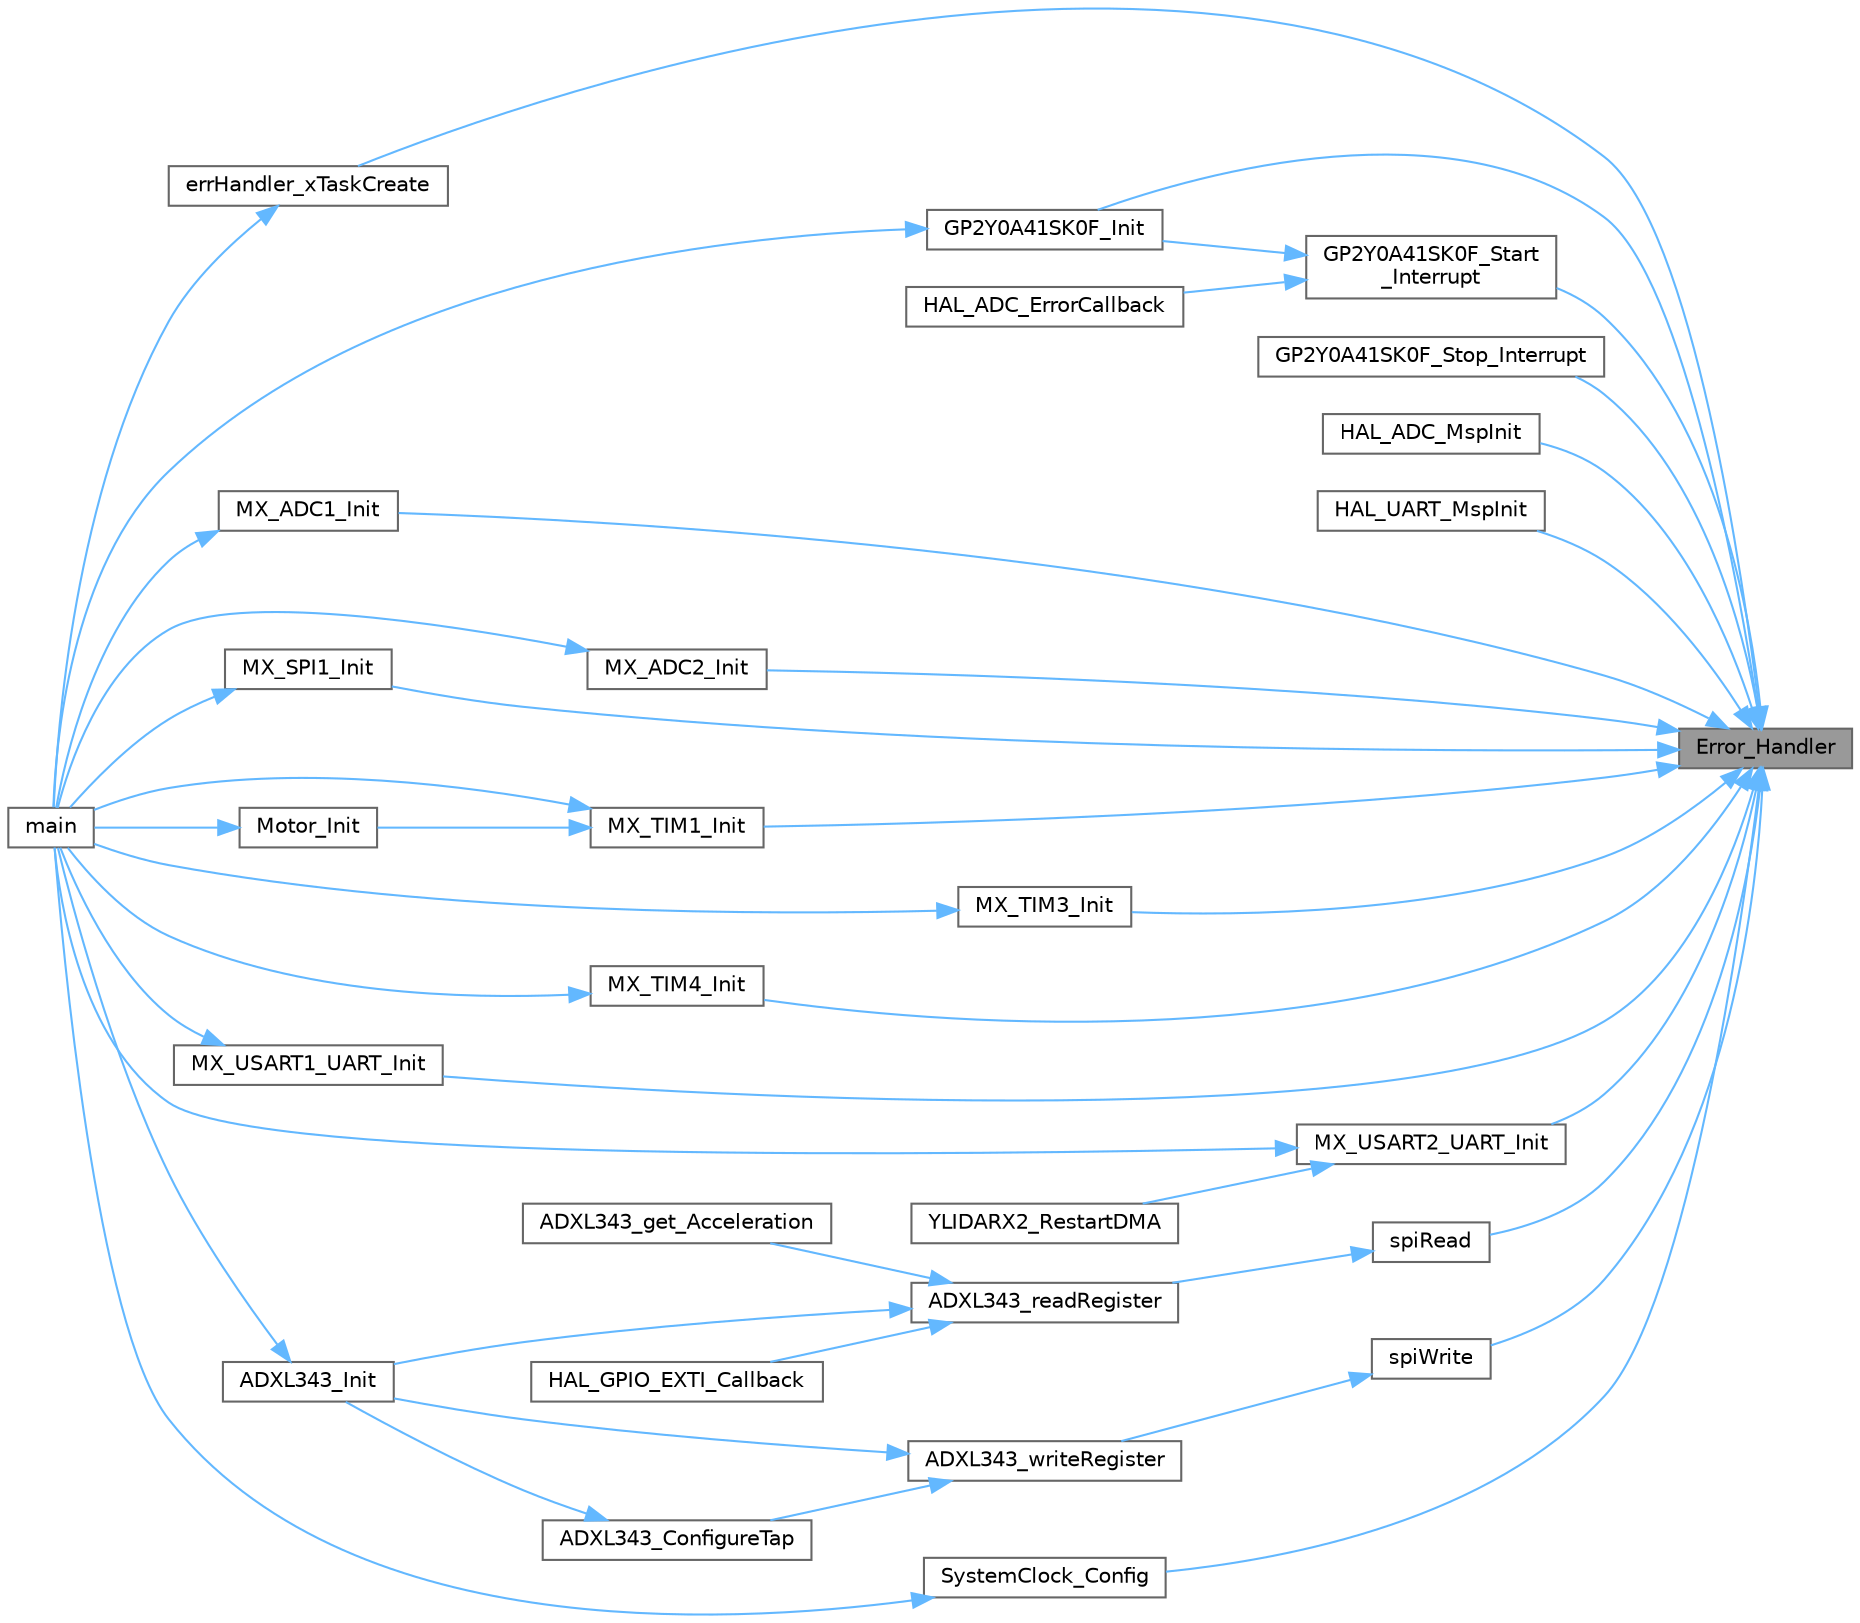 digraph "Error_Handler"
{
 // LATEX_PDF_SIZE
  bgcolor="transparent";
  edge [fontname=Helvetica,fontsize=10,labelfontname=Helvetica,labelfontsize=10];
  node [fontname=Helvetica,fontsize=10,shape=box,height=0.2,width=0.4];
  rankdir="RL";
  Node1 [id="Node000001",label="Error_Handler",height=0.2,width=0.4,color="gray40", fillcolor="grey60", style="filled", fontcolor="black",tooltip="This function is executed in case of error occurrence."];
  Node1 -> Node2 [id="edge43_Node000001_Node000002",dir="back",color="steelblue1",style="solid",tooltip=" "];
  Node2 [id="Node000002",label="errHandler_xTaskCreate",height=0.2,width=0.4,color="grey40", fillcolor="white", style="filled",URL="$main_8c.html#aa78a978fbd2432d86e6dd4b572b368af",tooltip="Handles errors during task creation."];
  Node2 -> Node3 [id="edge44_Node000002_Node000003",dir="back",color="steelblue1",style="solid",tooltip=" "];
  Node3 [id="Node000003",label="main",height=0.2,width=0.4,color="grey40", fillcolor="white", style="filled",URL="$main_8c.html#a840291bc02cba5474a4cb46a9b9566fe",tooltip="The application entry point."];
  Node1 -> Node4 [id="edge45_Node000001_Node000004",dir="back",color="steelblue1",style="solid",tooltip=" "];
  Node4 [id="Node000004",label="GP2Y0A41SK0F_Init",height=0.2,width=0.4,color="grey40", fillcolor="white", style="filled",URL="$driver__GP2Y0A41SK0F_8c.html#aa7ad3e9907f6fb052aca0e5fd419485e",tooltip="Initialize the GP2Y0A41SK0F sensors."];
  Node4 -> Node3 [id="edge46_Node000004_Node000003",dir="back",color="steelblue1",style="solid",tooltip=" "];
  Node1 -> Node5 [id="edge47_Node000001_Node000005",dir="back",color="steelblue1",style="solid",tooltip=" "];
  Node5 [id="Node000005",label="GP2Y0A41SK0F_Start\l_Interrupt",height=0.2,width=0.4,color="grey40", fillcolor="white", style="filled",URL="$driver__GP2Y0A41SK0F_8c.html#a1c7d64610092ccdb5905b88ce335925b",tooltip="Start ADC conversion using interrupts."];
  Node5 -> Node4 [id="edge48_Node000005_Node000004",dir="back",color="steelblue1",style="solid",tooltip=" "];
  Node5 -> Node6 [id="edge49_Node000005_Node000006",dir="back",color="steelblue1",style="solid",tooltip=" "];
  Node6 [id="Node000006",label="HAL_ADC_ErrorCallback",height=0.2,width=0.4,color="grey40", fillcolor="white", style="filled",URL="$main_8c.html#adea1a55c5199d5cb4cfc1fdcd32be1b2",tooltip=" "];
  Node1 -> Node7 [id="edge50_Node000001_Node000007",dir="back",color="steelblue1",style="solid",tooltip=" "];
  Node7 [id="Node000007",label="GP2Y0A41SK0F_Stop_Interrupt",height=0.2,width=0.4,color="grey40", fillcolor="white", style="filled",URL="$driver__GP2Y0A41SK0F_8c.html#a31687a2da03be8e0f7349ab7b802f8e6",tooltip="Stop ADC conversion."];
  Node1 -> Node8 [id="edge51_Node000001_Node000008",dir="back",color="steelblue1",style="solid",tooltip=" "];
  Node8 [id="Node000008",label="HAL_ADC_MspInit",height=0.2,width=0.4,color="grey40", fillcolor="white", style="filled",URL="$adc_8c.html#ac3139540667c403c5dfd37a99c610b1c",tooltip=" "];
  Node1 -> Node9 [id="edge52_Node000001_Node000009",dir="back",color="steelblue1",style="solid",tooltip=" "];
  Node9 [id="Node000009",label="HAL_UART_MspInit",height=0.2,width=0.4,color="grey40", fillcolor="white", style="filled",URL="$usart_8c.html#a62a25476866998c7aadfb5c0864fa349",tooltip=" "];
  Node1 -> Node10 [id="edge53_Node000001_Node000010",dir="back",color="steelblue1",style="solid",tooltip=" "];
  Node10 [id="Node000010",label="MX_ADC1_Init",height=0.2,width=0.4,color="grey40", fillcolor="white", style="filled",URL="$adc_8c.html#acccd58aa70215a6b184ad242312ffd0c",tooltip=" "];
  Node10 -> Node3 [id="edge54_Node000010_Node000003",dir="back",color="steelblue1",style="solid",tooltip=" "];
  Node1 -> Node11 [id="edge55_Node000001_Node000011",dir="back",color="steelblue1",style="solid",tooltip=" "];
  Node11 [id="Node000011",label="MX_ADC2_Init",height=0.2,width=0.4,color="grey40", fillcolor="white", style="filled",URL="$adc_8c.html#a101e2e3433dfe72bbbd0ae3a84489263",tooltip=" "];
  Node11 -> Node3 [id="edge56_Node000011_Node000003",dir="back",color="steelblue1",style="solid",tooltip=" "];
  Node1 -> Node12 [id="edge57_Node000001_Node000012",dir="back",color="steelblue1",style="solid",tooltip=" "];
  Node12 [id="Node000012",label="MX_SPI1_Init",height=0.2,width=0.4,color="grey40", fillcolor="white", style="filled",URL="$spi_8c.html#af81398f9775695df0b172367651ca3e6",tooltip=" "];
  Node12 -> Node3 [id="edge58_Node000012_Node000003",dir="back",color="steelblue1",style="solid",tooltip=" "];
  Node1 -> Node13 [id="edge59_Node000001_Node000013",dir="back",color="steelblue1",style="solid",tooltip=" "];
  Node13 [id="Node000013",label="MX_TIM1_Init",height=0.2,width=0.4,color="grey40", fillcolor="white", style="filled",URL="$tim_8c.html#ad1f9d42690163f73f73e5b820c81ca14",tooltip=" "];
  Node13 -> Node3 [id="edge60_Node000013_Node000003",dir="back",color="steelblue1",style="solid",tooltip=" "];
  Node13 -> Node14 [id="edge61_Node000013_Node000014",dir="back",color="steelblue1",style="solid",tooltip=" "];
  Node14 [id="Node000014",label="Motor_Init",height=0.2,width=0.4,color="grey40", fillcolor="white", style="filled",URL="$driver__Motor_8c.html#ad1dfbf8ee0a807290e2030e9792ef959",tooltip="Initialize the motors."];
  Node14 -> Node3 [id="edge62_Node000014_Node000003",dir="back",color="steelblue1",style="solid",tooltip=" "];
  Node1 -> Node15 [id="edge63_Node000001_Node000015",dir="back",color="steelblue1",style="solid",tooltip=" "];
  Node15 [id="Node000015",label="MX_TIM3_Init",height=0.2,width=0.4,color="grey40", fillcolor="white", style="filled",URL="$tim_8c.html#a7912f2916786a2c33cb6fb8259ade58c",tooltip=" "];
  Node15 -> Node3 [id="edge64_Node000015_Node000003",dir="back",color="steelblue1",style="solid",tooltip=" "];
  Node1 -> Node16 [id="edge65_Node000001_Node000016",dir="back",color="steelblue1",style="solid",tooltip=" "];
  Node16 [id="Node000016",label="MX_TIM4_Init",height=0.2,width=0.4,color="grey40", fillcolor="white", style="filled",URL="$tim_8c.html#aef1e0b132b1af1c923cc420a57180c67",tooltip=" "];
  Node16 -> Node3 [id="edge66_Node000016_Node000003",dir="back",color="steelblue1",style="solid",tooltip=" "];
  Node1 -> Node17 [id="edge67_Node000001_Node000017",dir="back",color="steelblue1",style="solid",tooltip=" "];
  Node17 [id="Node000017",label="MX_USART1_UART_Init",height=0.2,width=0.4,color="grey40", fillcolor="white", style="filled",URL="$usart_8c.html#a57d1167735baafab8e3288526c424929",tooltip=" "];
  Node17 -> Node3 [id="edge68_Node000017_Node000003",dir="back",color="steelblue1",style="solid",tooltip=" "];
  Node1 -> Node18 [id="edge69_Node000001_Node000018",dir="back",color="steelblue1",style="solid",tooltip=" "];
  Node18 [id="Node000018",label="MX_USART2_UART_Init",height=0.2,width=0.4,color="grey40", fillcolor="white", style="filled",URL="$usart_8c.html#a052088fe5bb3f807a4b2502e664fd4fd",tooltip=" "];
  Node18 -> Node3 [id="edge70_Node000018_Node000003",dir="back",color="steelblue1",style="solid",tooltip=" "];
  Node18 -> Node19 [id="edge71_Node000018_Node000019",dir="back",color="steelblue1",style="solid",tooltip=" "];
  Node19 [id="Node000019",label="YLIDARX2_RestartDMA",height=0.2,width=0.4,color="grey40", fillcolor="white", style="filled",URL="$driver__YLIDARX2_8c.html#a242f78691663fad7e5b74671a38b8942",tooltip=" "];
  Node1 -> Node20 [id="edge72_Node000001_Node000020",dir="back",color="steelblue1",style="solid",tooltip=" "];
  Node20 [id="Node000020",label="spiRead",height=0.2,width=0.4,color="grey40", fillcolor="white", style="filled",URL="$driver__ADXL343_8c.html#a989890910c714e6261f0b93cb6112a24",tooltip="Reads data from the ADXL343 over SPI."];
  Node20 -> Node21 [id="edge73_Node000020_Node000021",dir="back",color="steelblue1",style="solid",tooltip=" "];
  Node21 [id="Node000021",label="ADXL343_readRegister",height=0.2,width=0.4,color="grey40", fillcolor="white", style="filled",URL="$driver__ADXL343_8c.html#a5e3d1b1903a9848b19c1eb0048631d6a",tooltip="Reads data from a specific register of the ADXL343."];
  Node21 -> Node22 [id="edge74_Node000021_Node000022",dir="back",color="steelblue1",style="solid",tooltip=" "];
  Node22 [id="Node000022",label="ADXL343_get_Acceleration",height=0.2,width=0.4,color="grey40", fillcolor="white", style="filled",URL="$driver__ADXL343_8c.html#ac00a63f3e7e827b116fec0ed2238942f",tooltip="Reads the acceleration data from the ADXL343."];
  Node21 -> Node23 [id="edge75_Node000021_Node000023",dir="back",color="steelblue1",style="solid",tooltip=" "];
  Node23 [id="Node000023",label="ADXL343_Init",height=0.2,width=0.4,color="grey40", fillcolor="white", style="filled",URL="$driver__ADXL343_8c.html#ac75b471ef5ee00618abe6cc7cdc9ba46",tooltip="Initializes the ADXL343 accelerometer."];
  Node23 -> Node3 [id="edge76_Node000023_Node000003",dir="back",color="steelblue1",style="solid",tooltip=" "];
  Node21 -> Node24 [id="edge77_Node000021_Node000024",dir="back",color="steelblue1",style="solid",tooltip=" "];
  Node24 [id="Node000024",label="HAL_GPIO_EXTI_Callback",height=0.2,width=0.4,color="grey40", fillcolor="white", style="filled",URL="$main_8c.html#a0cd91fd3a9608559c2a87a8ba6cba55f",tooltip="GPIO interrupt callback for EXTI line."];
  Node1 -> Node25 [id="edge78_Node000001_Node000025",dir="back",color="steelblue1",style="solid",tooltip=" "];
  Node25 [id="Node000025",label="spiWrite",height=0.2,width=0.4,color="grey40", fillcolor="white", style="filled",URL="$driver__ADXL343_8c.html#aaf4313256e790823fa015e28b544a29c",tooltip="Sends a command and data to the ADXL343 over SPI."];
  Node25 -> Node26 [id="edge79_Node000025_Node000026",dir="back",color="steelblue1",style="solid",tooltip=" "];
  Node26 [id="Node000026",label="ADXL343_writeRegister",height=0.2,width=0.4,color="grey40", fillcolor="white", style="filled",URL="$driver__ADXL343_8c.html#afb2c4ce84c1c1dade8c7f0ff62730591",tooltip="Writes data to a specific register of the ADXL343."];
  Node26 -> Node27 [id="edge80_Node000026_Node000027",dir="back",color="steelblue1",style="solid",tooltip=" "];
  Node27 [id="Node000027",label="ADXL343_ConfigureTap",height=0.2,width=0.4,color="grey40", fillcolor="white", style="filled",URL="$driver__ADXL343_8c.html#a4271a55c2cc57351024a86ac84a0203a",tooltip="Configures single-tap detection for the ADXL343."];
  Node27 -> Node23 [id="edge81_Node000027_Node000023",dir="back",color="steelblue1",style="solid",tooltip=" "];
  Node26 -> Node23 [id="edge82_Node000026_Node000023",dir="back",color="steelblue1",style="solid",tooltip=" "];
  Node1 -> Node28 [id="edge83_Node000001_Node000028",dir="back",color="steelblue1",style="solid",tooltip=" "];
  Node28 [id="Node000028",label="SystemClock_Config",height=0.2,width=0.4,color="grey40", fillcolor="white", style="filled",URL="$main_8c.html#a70af21c671abfcc773614a9a4f63d920",tooltip="System Clock Configuration."];
  Node28 -> Node3 [id="edge84_Node000028_Node000003",dir="back",color="steelblue1",style="solid",tooltip=" "];
}
